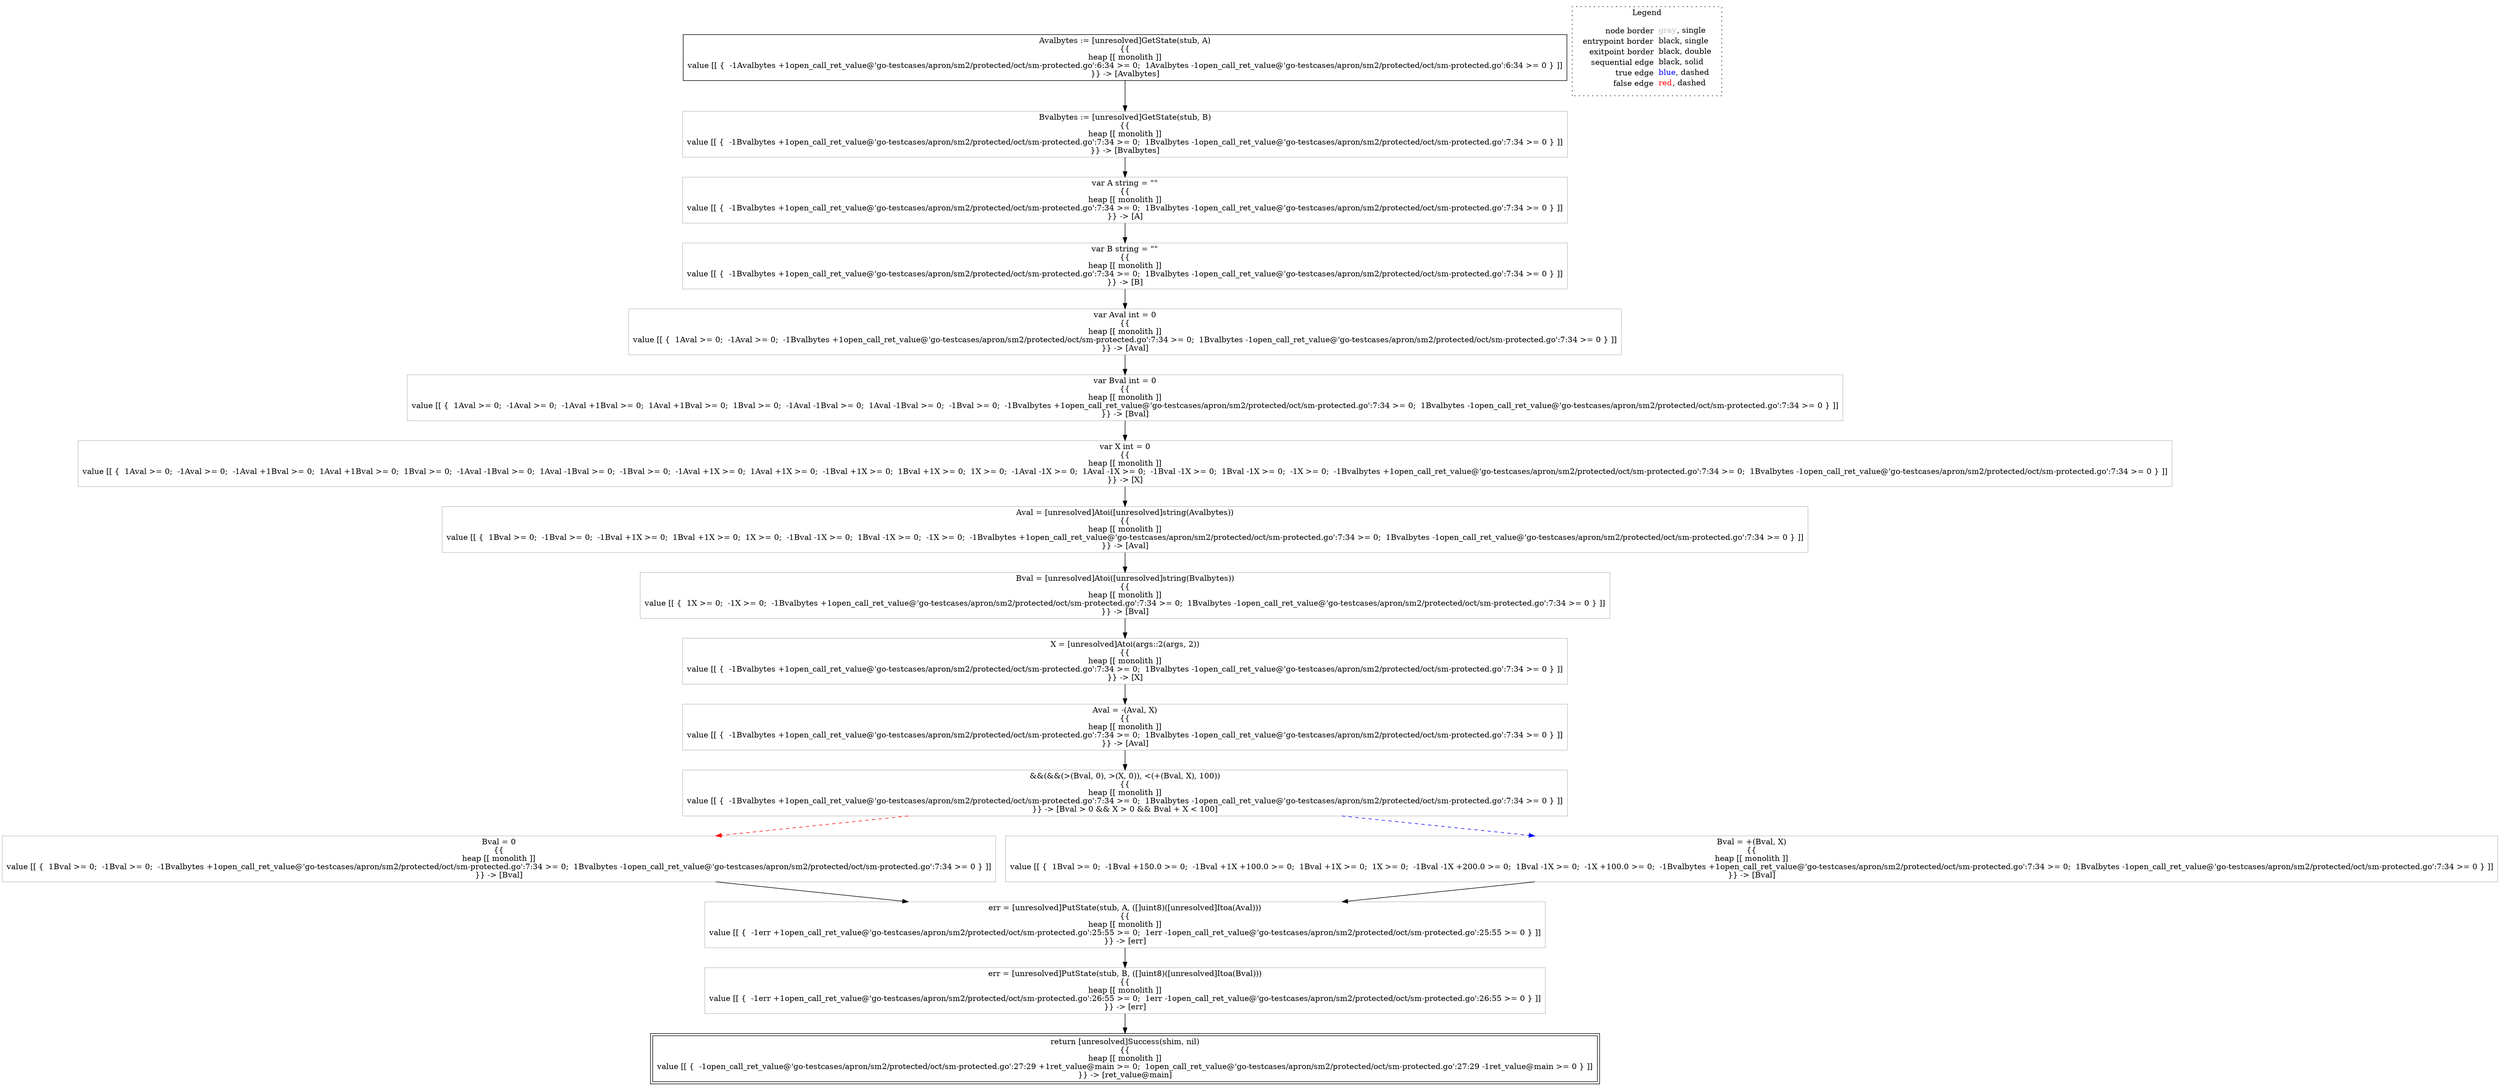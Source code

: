 digraph {
	"node0" [shape="rect",color="black",label=<Avalbytes := [unresolved]GetState(stub, A)<BR/>{{<BR/>heap [[ monolith ]]<BR/>value [[ {  -1Avalbytes +1open_call_ret_value@'go-testcases/apron/sm2/protected/oct/sm-protected.go':6:34 &gt;= 0;  1Avalbytes -1open_call_ret_value@'go-testcases/apron/sm2/protected/oct/sm-protected.go':6:34 &gt;= 0 } ]]<BR/>}} -&gt; [Avalbytes]>];
	"node1" [shape="rect",color="gray",label=<Aval = [unresolved]Atoi([unresolved]string(Avalbytes))<BR/>{{<BR/>heap [[ monolith ]]<BR/>value [[ {  1Bval &gt;= 0;  -1Bval &gt;= 0;  -1Bval +1X &gt;= 0;  1Bval +1X &gt;= 0;  1X &gt;= 0;  -1Bval -1X &gt;= 0;  1Bval -1X &gt;= 0;  -1X &gt;= 0;  -1Bvalbytes +1open_call_ret_value@'go-testcases/apron/sm2/protected/oct/sm-protected.go':7:34 &gt;= 0;  1Bvalbytes -1open_call_ret_value@'go-testcases/apron/sm2/protected/oct/sm-protected.go':7:34 &gt;= 0 } ]]<BR/>}} -&gt; [Aval]>];
	"node2" [shape="rect",color="gray",label=<Bval = 0<BR/>{{<BR/>heap [[ monolith ]]<BR/>value [[ {  1Bval &gt;= 0;  -1Bval &gt;= 0;  -1Bvalbytes +1open_call_ret_value@'go-testcases/apron/sm2/protected/oct/sm-protected.go':7:34 &gt;= 0;  1Bvalbytes -1open_call_ret_value@'go-testcases/apron/sm2/protected/oct/sm-protected.go':7:34 &gt;= 0 } ]]<BR/>}} -&gt; [Bval]>];
	"node3" [shape="rect",color="gray",label=<var X int = 0<BR/>{{<BR/>heap [[ monolith ]]<BR/>value [[ {  1Aval &gt;= 0;  -1Aval &gt;= 0;  -1Aval +1Bval &gt;= 0;  1Aval +1Bval &gt;= 0;  1Bval &gt;= 0;  -1Aval -1Bval &gt;= 0;  1Aval -1Bval &gt;= 0;  -1Bval &gt;= 0;  -1Aval +1X &gt;= 0;  1Aval +1X &gt;= 0;  -1Bval +1X &gt;= 0;  1Bval +1X &gt;= 0;  1X &gt;= 0;  -1Aval -1X &gt;= 0;  1Aval -1X &gt;= 0;  -1Bval -1X &gt;= 0;  1Bval -1X &gt;= 0;  -1X &gt;= 0;  -1Bvalbytes +1open_call_ret_value@'go-testcases/apron/sm2/protected/oct/sm-protected.go':7:34 &gt;= 0;  1Bvalbytes -1open_call_ret_value@'go-testcases/apron/sm2/protected/oct/sm-protected.go':7:34 &gt;= 0 } ]]<BR/>}} -&gt; [X]>];
	"node4" [shape="rect",color="gray",label=<err = [unresolved]PutState(stub, A, ([]uint8)([unresolved]Itoa(Aval)))<BR/>{{<BR/>heap [[ monolith ]]<BR/>value [[ {  -1err +1open_call_ret_value@'go-testcases/apron/sm2/protected/oct/sm-protected.go':25:55 &gt;= 0;  1err -1open_call_ret_value@'go-testcases/apron/sm2/protected/oct/sm-protected.go':25:55 &gt;= 0 } ]]<BR/>}} -&gt; [err]>];
	"node5" [shape="rect",color="gray",label=<var Aval int = 0<BR/>{{<BR/>heap [[ monolith ]]<BR/>value [[ {  1Aval &gt;= 0;  -1Aval &gt;= 0;  -1Bvalbytes +1open_call_ret_value@'go-testcases/apron/sm2/protected/oct/sm-protected.go':7:34 &gt;= 0;  1Bvalbytes -1open_call_ret_value@'go-testcases/apron/sm2/protected/oct/sm-protected.go':7:34 &gt;= 0 } ]]<BR/>}} -&gt; [Aval]>];
	"node6" [shape="rect",color="black",peripheries="2",label=<return [unresolved]Success(shim, nil)<BR/>{{<BR/>heap [[ monolith ]]<BR/>value [[ {  -1open_call_ret_value@'go-testcases/apron/sm2/protected/oct/sm-protected.go':27:29 +1ret_value@main &gt;= 0;  1open_call_ret_value@'go-testcases/apron/sm2/protected/oct/sm-protected.go':27:29 -1ret_value@main &gt;= 0 } ]]<BR/>}} -&gt; [ret_value@main]>];
	"node7" [shape="rect",color="gray",label=<var Bval int = 0<BR/>{{<BR/>heap [[ monolith ]]<BR/>value [[ {  1Aval &gt;= 0;  -1Aval &gt;= 0;  -1Aval +1Bval &gt;= 0;  1Aval +1Bval &gt;= 0;  1Bval &gt;= 0;  -1Aval -1Bval &gt;= 0;  1Aval -1Bval &gt;= 0;  -1Bval &gt;= 0;  -1Bvalbytes +1open_call_ret_value@'go-testcases/apron/sm2/protected/oct/sm-protected.go':7:34 &gt;= 0;  1Bvalbytes -1open_call_ret_value@'go-testcases/apron/sm2/protected/oct/sm-protected.go':7:34 &gt;= 0 } ]]<BR/>}} -&gt; [Bval]>];
	"node8" [shape="rect",color="gray",label=<&amp;&amp;(&amp;&amp;(&gt;(Bval, 0), &gt;(X, 0)), &lt;(+(Bval, X), 100))<BR/>{{<BR/>heap [[ monolith ]]<BR/>value [[ {  -1Bvalbytes +1open_call_ret_value@'go-testcases/apron/sm2/protected/oct/sm-protected.go':7:34 &gt;= 0;  1Bvalbytes -1open_call_ret_value@'go-testcases/apron/sm2/protected/oct/sm-protected.go':7:34 &gt;= 0 } ]]<BR/>}} -&gt; [Bval &gt; 0 &amp;&amp; X &gt; 0 &amp;&amp; Bval + X &lt; 100]>];
	"node9" [shape="rect",color="gray",label=<var B string = &quot;&quot;<BR/>{{<BR/>heap [[ monolith ]]<BR/>value [[ {  -1Bvalbytes +1open_call_ret_value@'go-testcases/apron/sm2/protected/oct/sm-protected.go':7:34 &gt;= 0;  1Bvalbytes -1open_call_ret_value@'go-testcases/apron/sm2/protected/oct/sm-protected.go':7:34 &gt;= 0 } ]]<BR/>}} -&gt; [B]>];
	"node10" [shape="rect",color="gray",label=<Bval = [unresolved]Atoi([unresolved]string(Bvalbytes))<BR/>{{<BR/>heap [[ monolith ]]<BR/>value [[ {  1X &gt;= 0;  -1X &gt;= 0;  -1Bvalbytes +1open_call_ret_value@'go-testcases/apron/sm2/protected/oct/sm-protected.go':7:34 &gt;= 0;  1Bvalbytes -1open_call_ret_value@'go-testcases/apron/sm2/protected/oct/sm-protected.go':7:34 &gt;= 0 } ]]<BR/>}} -&gt; [Bval]>];
	"node11" [shape="rect",color="gray",label=<Aval = -(Aval, X)<BR/>{{<BR/>heap [[ monolith ]]<BR/>value [[ {  -1Bvalbytes +1open_call_ret_value@'go-testcases/apron/sm2/protected/oct/sm-protected.go':7:34 &gt;= 0;  1Bvalbytes -1open_call_ret_value@'go-testcases/apron/sm2/protected/oct/sm-protected.go':7:34 &gt;= 0 } ]]<BR/>}} -&gt; [Aval]>];
	"node12" [shape="rect",color="gray",label=<Bvalbytes := [unresolved]GetState(stub, B)<BR/>{{<BR/>heap [[ monolith ]]<BR/>value [[ {  -1Bvalbytes +1open_call_ret_value@'go-testcases/apron/sm2/protected/oct/sm-protected.go':7:34 &gt;= 0;  1Bvalbytes -1open_call_ret_value@'go-testcases/apron/sm2/protected/oct/sm-protected.go':7:34 &gt;= 0 } ]]<BR/>}} -&gt; [Bvalbytes]>];
	"node13" [shape="rect",color="gray",label=<err = [unresolved]PutState(stub, B, ([]uint8)([unresolved]Itoa(Bval)))<BR/>{{<BR/>heap [[ monolith ]]<BR/>value [[ {  -1err +1open_call_ret_value@'go-testcases/apron/sm2/protected/oct/sm-protected.go':26:55 &gt;= 0;  1err -1open_call_ret_value@'go-testcases/apron/sm2/protected/oct/sm-protected.go':26:55 &gt;= 0 } ]]<BR/>}} -&gt; [err]>];
	"node14" [shape="rect",color="gray",label=<var A string = &quot;&quot;<BR/>{{<BR/>heap [[ monolith ]]<BR/>value [[ {  -1Bvalbytes +1open_call_ret_value@'go-testcases/apron/sm2/protected/oct/sm-protected.go':7:34 &gt;= 0;  1Bvalbytes -1open_call_ret_value@'go-testcases/apron/sm2/protected/oct/sm-protected.go':7:34 &gt;= 0 } ]]<BR/>}} -&gt; [A]>];
	"node15" [shape="rect",color="gray",label=<X = [unresolved]Atoi(args::2(args, 2))<BR/>{{<BR/>heap [[ monolith ]]<BR/>value [[ {  -1Bvalbytes +1open_call_ret_value@'go-testcases/apron/sm2/protected/oct/sm-protected.go':7:34 &gt;= 0;  1Bvalbytes -1open_call_ret_value@'go-testcases/apron/sm2/protected/oct/sm-protected.go':7:34 &gt;= 0 } ]]<BR/>}} -&gt; [X]>];
	"node16" [shape="rect",color="gray",label=<Bval = +(Bval, X)<BR/>{{<BR/>heap [[ monolith ]]<BR/>value [[ {  1Bval &gt;= 0;  -1Bval +150.0 &gt;= 0;  -1Bval +1X +100.0 &gt;= 0;  1Bval +1X &gt;= 0;  1X &gt;= 0;  -1Bval -1X +200.0 &gt;= 0;  1Bval -1X &gt;= 0;  -1X +100.0 &gt;= 0;  -1Bvalbytes +1open_call_ret_value@'go-testcases/apron/sm2/protected/oct/sm-protected.go':7:34 &gt;= 0;  1Bvalbytes -1open_call_ret_value@'go-testcases/apron/sm2/protected/oct/sm-protected.go':7:34 &gt;= 0 } ]]<BR/>}} -&gt; [Bval]>];
	"node1" -> "node10" [color="black"];
	"node2" -> "node4" [color="black"];
	"node0" -> "node12" [color="black"];
	"node3" -> "node1" [color="black"];
	"node4" -> "node13" [color="black"];
	"node5" -> "node7" [color="black"];
	"node7" -> "node3" [color="black"];
	"node8" -> "node2" [color="red",style="dashed"];
	"node8" -> "node16" [color="blue",style="dashed"];
	"node9" -> "node5" [color="black"];
	"node10" -> "node15" [color="black"];
	"node11" -> "node8" [color="black"];
	"node12" -> "node14" [color="black"];
	"node13" -> "node6" [color="black"];
	"node14" -> "node9" [color="black"];
	"node15" -> "node11" [color="black"];
	"node16" -> "node4" [color="black"];
subgraph cluster_legend {
	label="Legend";
	style=dotted;
	node [shape=plaintext];
	"legend" [label=<<table border="0" cellpadding="2" cellspacing="0" cellborder="0"><tr><td align="right">node border&nbsp;</td><td align="left"><font color="gray">gray</font>, single</td></tr><tr><td align="right">entrypoint border&nbsp;</td><td align="left"><font color="black">black</font>, single</td></tr><tr><td align="right">exitpoint border&nbsp;</td><td align="left"><font color="black">black</font>, double</td></tr><tr><td align="right">sequential edge&nbsp;</td><td align="left"><font color="black">black</font>, solid</td></tr><tr><td align="right">true edge&nbsp;</td><td align="left"><font color="blue">blue</font>, dashed</td></tr><tr><td align="right">false edge&nbsp;</td><td align="left"><font color="red">red</font>, dashed</td></tr></table>>];
}

}
